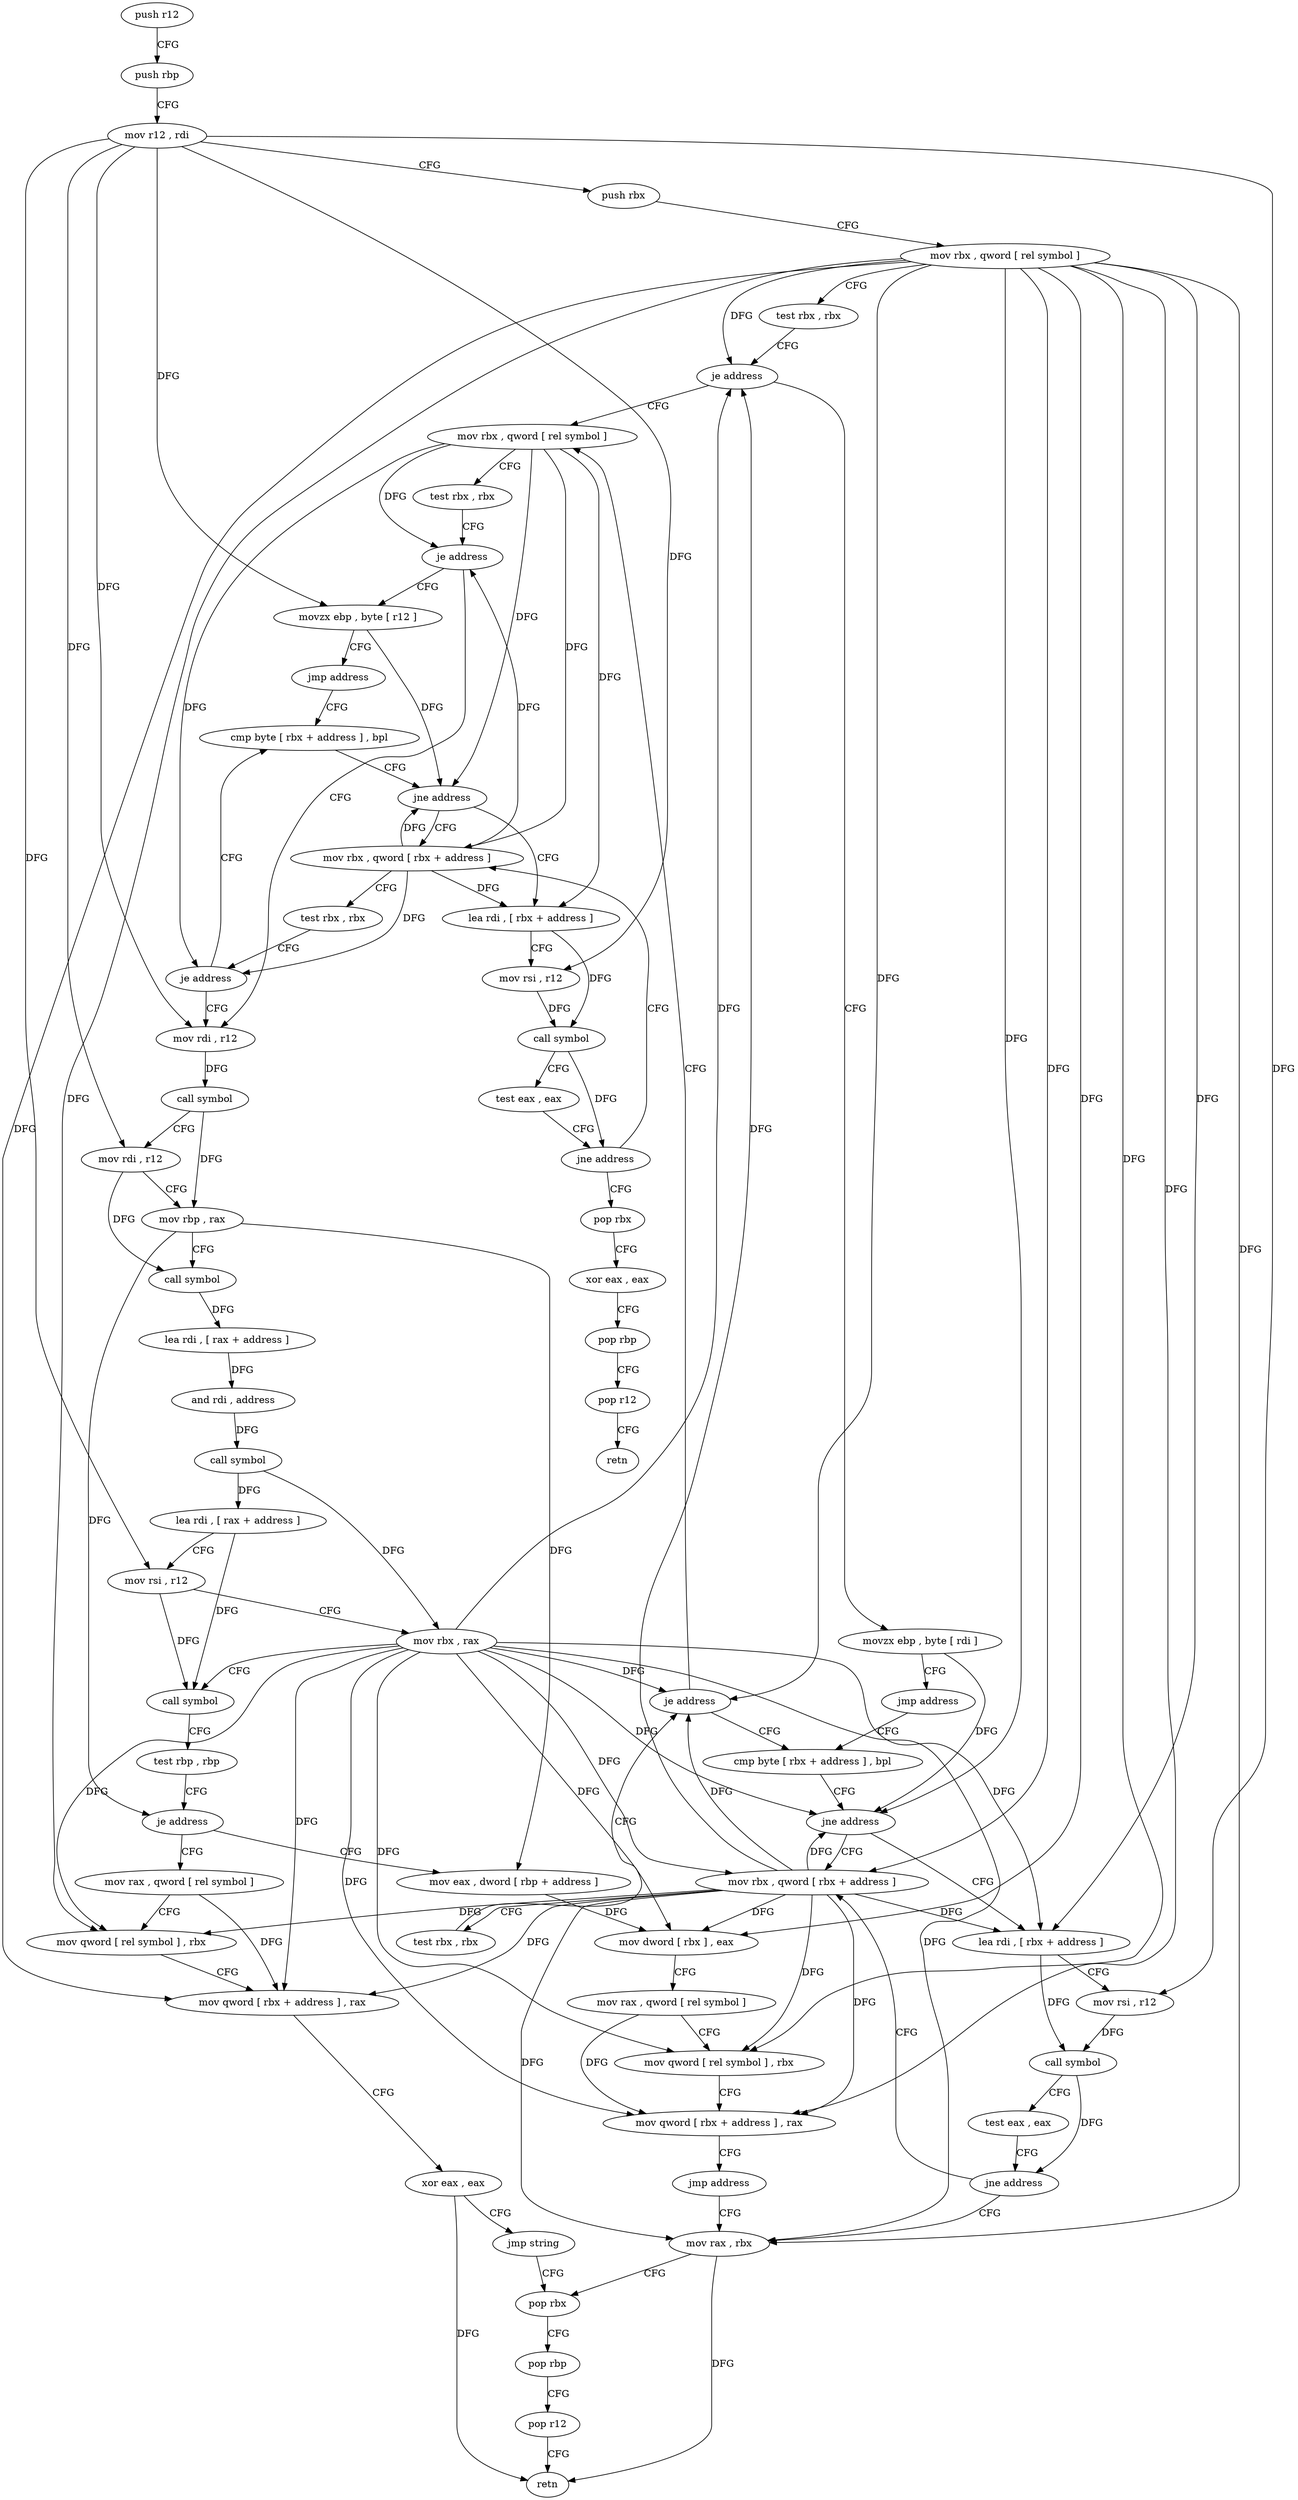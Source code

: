 digraph "func" {
"4288016" [label = "push r12" ]
"4288018" [label = "push rbp" ]
"4288019" [label = "mov r12 , rdi" ]
"4288022" [label = "push rbx" ]
"4288023" [label = "mov rbx , qword [ rel symbol ]" ]
"4288030" [label = "test rbx , rbx" ]
"4288033" [label = "je address" ]
"4288096" [label = "mov rbx , qword [ rel symbol ]" ]
"4288035" [label = "movzx ebp , byte [ rdi ]" ]
"4288103" [label = "test rbx , rbx" ]
"4288106" [label = "je address" ]
"4288160" [label = "mov rdi , r12" ]
"4288108" [label = "movzx ebp , byte [ r12 ]" ]
"4288038" [label = "jmp address" ]
"4288057" [label = "cmp byte [ rbx + address ] , bpl" ]
"4288163" [label = "call symbol" ]
"4288168" [label = "mov rdi , r12" ]
"4288171" [label = "mov rbp , rax" ]
"4288174" [label = "call symbol" ]
"4288179" [label = "lea rdi , [ rax + address ]" ]
"4288183" [label = "and rdi , address" ]
"4288187" [label = "call symbol" ]
"4288192" [label = "lea rdi , [ rax + address ]" ]
"4288196" [label = "mov rsi , r12" ]
"4288199" [label = "mov rbx , rax" ]
"4288202" [label = "call symbol" ]
"4288207" [label = "test rbp , rbp" ]
"4288210" [label = "je address" ]
"4288240" [label = "mov rax , qword [ rel symbol ]" ]
"4288212" [label = "mov eax , dword [ rbp + address ]" ]
"4288113" [label = "jmp address" ]
"4288129" [label = "cmp byte [ rbx + address ] , bpl" ]
"4288061" [label = "jne address" ]
"4288048" [label = "mov rbx , qword [ rbx + address ]" ]
"4288063" [label = "lea rdi , [ rbx + address ]" ]
"4288247" [label = "mov qword [ rel symbol ] , rbx" ]
"4288254" [label = "mov qword [ rbx + address ] , rax" ]
"4288258" [label = "xor eax , eax" ]
"4288260" [label = "jmp string" ]
"4288082" [label = "pop rbx" ]
"4288215" [label = "mov dword [ rbx ] , eax" ]
"4288217" [label = "mov rax , qword [ rel symbol ]" ]
"4288224" [label = "mov qword [ rel symbol ] , rbx" ]
"4288231" [label = "mov qword [ rbx + address ] , rax" ]
"4288235" [label = "jmp address" ]
"4288079" [label = "mov rax , rbx" ]
"4288133" [label = "jne address" ]
"4288120" [label = "mov rbx , qword [ rbx + address ]" ]
"4288135" [label = "lea rdi , [ rbx + address ]" ]
"4288052" [label = "test rbx , rbx" ]
"4288055" [label = "je address" ]
"4288067" [label = "mov rsi , r12" ]
"4288070" [label = "call symbol" ]
"4288075" [label = "test eax , eax" ]
"4288077" [label = "jne address" ]
"4288083" [label = "pop rbp" ]
"4288084" [label = "pop r12" ]
"4288086" [label = "retn" ]
"4288124" [label = "test rbx , rbx" ]
"4288127" [label = "je address" ]
"4288139" [label = "mov rsi , r12" ]
"4288142" [label = "call symbol" ]
"4288147" [label = "test eax , eax" ]
"4288149" [label = "jne address" ]
"4288151" [label = "pop rbx" ]
"4288152" [label = "xor eax , eax" ]
"4288154" [label = "pop rbp" ]
"4288155" [label = "pop r12" ]
"4288157" [label = "retn" ]
"4288016" -> "4288018" [ label = "CFG" ]
"4288018" -> "4288019" [ label = "CFG" ]
"4288019" -> "4288022" [ label = "CFG" ]
"4288019" -> "4288160" [ label = "DFG" ]
"4288019" -> "4288168" [ label = "DFG" ]
"4288019" -> "4288196" [ label = "DFG" ]
"4288019" -> "4288108" [ label = "DFG" ]
"4288019" -> "4288067" [ label = "DFG" ]
"4288019" -> "4288139" [ label = "DFG" ]
"4288022" -> "4288023" [ label = "CFG" ]
"4288023" -> "4288030" [ label = "CFG" ]
"4288023" -> "4288033" [ label = "DFG" ]
"4288023" -> "4288061" [ label = "DFG" ]
"4288023" -> "4288247" [ label = "DFG" ]
"4288023" -> "4288254" [ label = "DFG" ]
"4288023" -> "4288215" [ label = "DFG" ]
"4288023" -> "4288224" [ label = "DFG" ]
"4288023" -> "4288231" [ label = "DFG" ]
"4288023" -> "4288048" [ label = "DFG" ]
"4288023" -> "4288055" [ label = "DFG" ]
"4288023" -> "4288063" [ label = "DFG" ]
"4288023" -> "4288079" [ label = "DFG" ]
"4288030" -> "4288033" [ label = "CFG" ]
"4288033" -> "4288096" [ label = "CFG" ]
"4288033" -> "4288035" [ label = "CFG" ]
"4288096" -> "4288103" [ label = "CFG" ]
"4288096" -> "4288106" [ label = "DFG" ]
"4288096" -> "4288133" [ label = "DFG" ]
"4288096" -> "4288120" [ label = "DFG" ]
"4288096" -> "4288127" [ label = "DFG" ]
"4288096" -> "4288135" [ label = "DFG" ]
"4288035" -> "4288038" [ label = "CFG" ]
"4288035" -> "4288061" [ label = "DFG" ]
"4288103" -> "4288106" [ label = "CFG" ]
"4288106" -> "4288160" [ label = "CFG" ]
"4288106" -> "4288108" [ label = "CFG" ]
"4288160" -> "4288163" [ label = "DFG" ]
"4288108" -> "4288113" [ label = "CFG" ]
"4288108" -> "4288133" [ label = "DFG" ]
"4288038" -> "4288057" [ label = "CFG" ]
"4288057" -> "4288061" [ label = "CFG" ]
"4288163" -> "4288168" [ label = "CFG" ]
"4288163" -> "4288171" [ label = "DFG" ]
"4288168" -> "4288171" [ label = "CFG" ]
"4288168" -> "4288174" [ label = "DFG" ]
"4288171" -> "4288174" [ label = "CFG" ]
"4288171" -> "4288210" [ label = "DFG" ]
"4288171" -> "4288212" [ label = "DFG" ]
"4288174" -> "4288179" [ label = "DFG" ]
"4288179" -> "4288183" [ label = "DFG" ]
"4288183" -> "4288187" [ label = "DFG" ]
"4288187" -> "4288192" [ label = "DFG" ]
"4288187" -> "4288199" [ label = "DFG" ]
"4288192" -> "4288196" [ label = "CFG" ]
"4288192" -> "4288202" [ label = "DFG" ]
"4288196" -> "4288199" [ label = "CFG" ]
"4288196" -> "4288202" [ label = "DFG" ]
"4288199" -> "4288202" [ label = "CFG" ]
"4288199" -> "4288033" [ label = "DFG" ]
"4288199" -> "4288061" [ label = "DFG" ]
"4288199" -> "4288247" [ label = "DFG" ]
"4288199" -> "4288254" [ label = "DFG" ]
"4288199" -> "4288215" [ label = "DFG" ]
"4288199" -> "4288224" [ label = "DFG" ]
"4288199" -> "4288231" [ label = "DFG" ]
"4288199" -> "4288048" [ label = "DFG" ]
"4288199" -> "4288055" [ label = "DFG" ]
"4288199" -> "4288063" [ label = "DFG" ]
"4288199" -> "4288079" [ label = "DFG" ]
"4288202" -> "4288207" [ label = "CFG" ]
"4288207" -> "4288210" [ label = "CFG" ]
"4288210" -> "4288240" [ label = "CFG" ]
"4288210" -> "4288212" [ label = "CFG" ]
"4288240" -> "4288247" [ label = "CFG" ]
"4288240" -> "4288254" [ label = "DFG" ]
"4288212" -> "4288215" [ label = "DFG" ]
"4288113" -> "4288129" [ label = "CFG" ]
"4288129" -> "4288133" [ label = "CFG" ]
"4288061" -> "4288048" [ label = "CFG" ]
"4288061" -> "4288063" [ label = "CFG" ]
"4288048" -> "4288052" [ label = "CFG" ]
"4288048" -> "4288033" [ label = "DFG" ]
"4288048" -> "4288247" [ label = "DFG" ]
"4288048" -> "4288224" [ label = "DFG" ]
"4288048" -> "4288061" [ label = "DFG" ]
"4288048" -> "4288254" [ label = "DFG" ]
"4288048" -> "4288215" [ label = "DFG" ]
"4288048" -> "4288231" [ label = "DFG" ]
"4288048" -> "4288055" [ label = "DFG" ]
"4288048" -> "4288063" [ label = "DFG" ]
"4288048" -> "4288079" [ label = "DFG" ]
"4288063" -> "4288067" [ label = "CFG" ]
"4288063" -> "4288070" [ label = "DFG" ]
"4288247" -> "4288254" [ label = "CFG" ]
"4288254" -> "4288258" [ label = "CFG" ]
"4288258" -> "4288260" [ label = "CFG" ]
"4288258" -> "4288086" [ label = "DFG" ]
"4288260" -> "4288082" [ label = "CFG" ]
"4288082" -> "4288083" [ label = "CFG" ]
"4288215" -> "4288217" [ label = "CFG" ]
"4288217" -> "4288224" [ label = "CFG" ]
"4288217" -> "4288231" [ label = "DFG" ]
"4288224" -> "4288231" [ label = "CFG" ]
"4288231" -> "4288235" [ label = "CFG" ]
"4288235" -> "4288079" [ label = "CFG" ]
"4288079" -> "4288082" [ label = "CFG" ]
"4288079" -> "4288086" [ label = "DFG" ]
"4288133" -> "4288120" [ label = "CFG" ]
"4288133" -> "4288135" [ label = "CFG" ]
"4288120" -> "4288124" [ label = "CFG" ]
"4288120" -> "4288106" [ label = "DFG" ]
"4288120" -> "4288133" [ label = "DFG" ]
"4288120" -> "4288127" [ label = "DFG" ]
"4288120" -> "4288135" [ label = "DFG" ]
"4288135" -> "4288139" [ label = "CFG" ]
"4288135" -> "4288142" [ label = "DFG" ]
"4288052" -> "4288055" [ label = "CFG" ]
"4288055" -> "4288096" [ label = "CFG" ]
"4288055" -> "4288057" [ label = "CFG" ]
"4288067" -> "4288070" [ label = "DFG" ]
"4288070" -> "4288075" [ label = "CFG" ]
"4288070" -> "4288077" [ label = "DFG" ]
"4288075" -> "4288077" [ label = "CFG" ]
"4288077" -> "4288048" [ label = "CFG" ]
"4288077" -> "4288079" [ label = "CFG" ]
"4288083" -> "4288084" [ label = "CFG" ]
"4288084" -> "4288086" [ label = "CFG" ]
"4288124" -> "4288127" [ label = "CFG" ]
"4288127" -> "4288160" [ label = "CFG" ]
"4288127" -> "4288129" [ label = "CFG" ]
"4288139" -> "4288142" [ label = "DFG" ]
"4288142" -> "4288147" [ label = "CFG" ]
"4288142" -> "4288149" [ label = "DFG" ]
"4288147" -> "4288149" [ label = "CFG" ]
"4288149" -> "4288120" [ label = "CFG" ]
"4288149" -> "4288151" [ label = "CFG" ]
"4288151" -> "4288152" [ label = "CFG" ]
"4288152" -> "4288154" [ label = "CFG" ]
"4288154" -> "4288155" [ label = "CFG" ]
"4288155" -> "4288157" [ label = "CFG" ]
}
